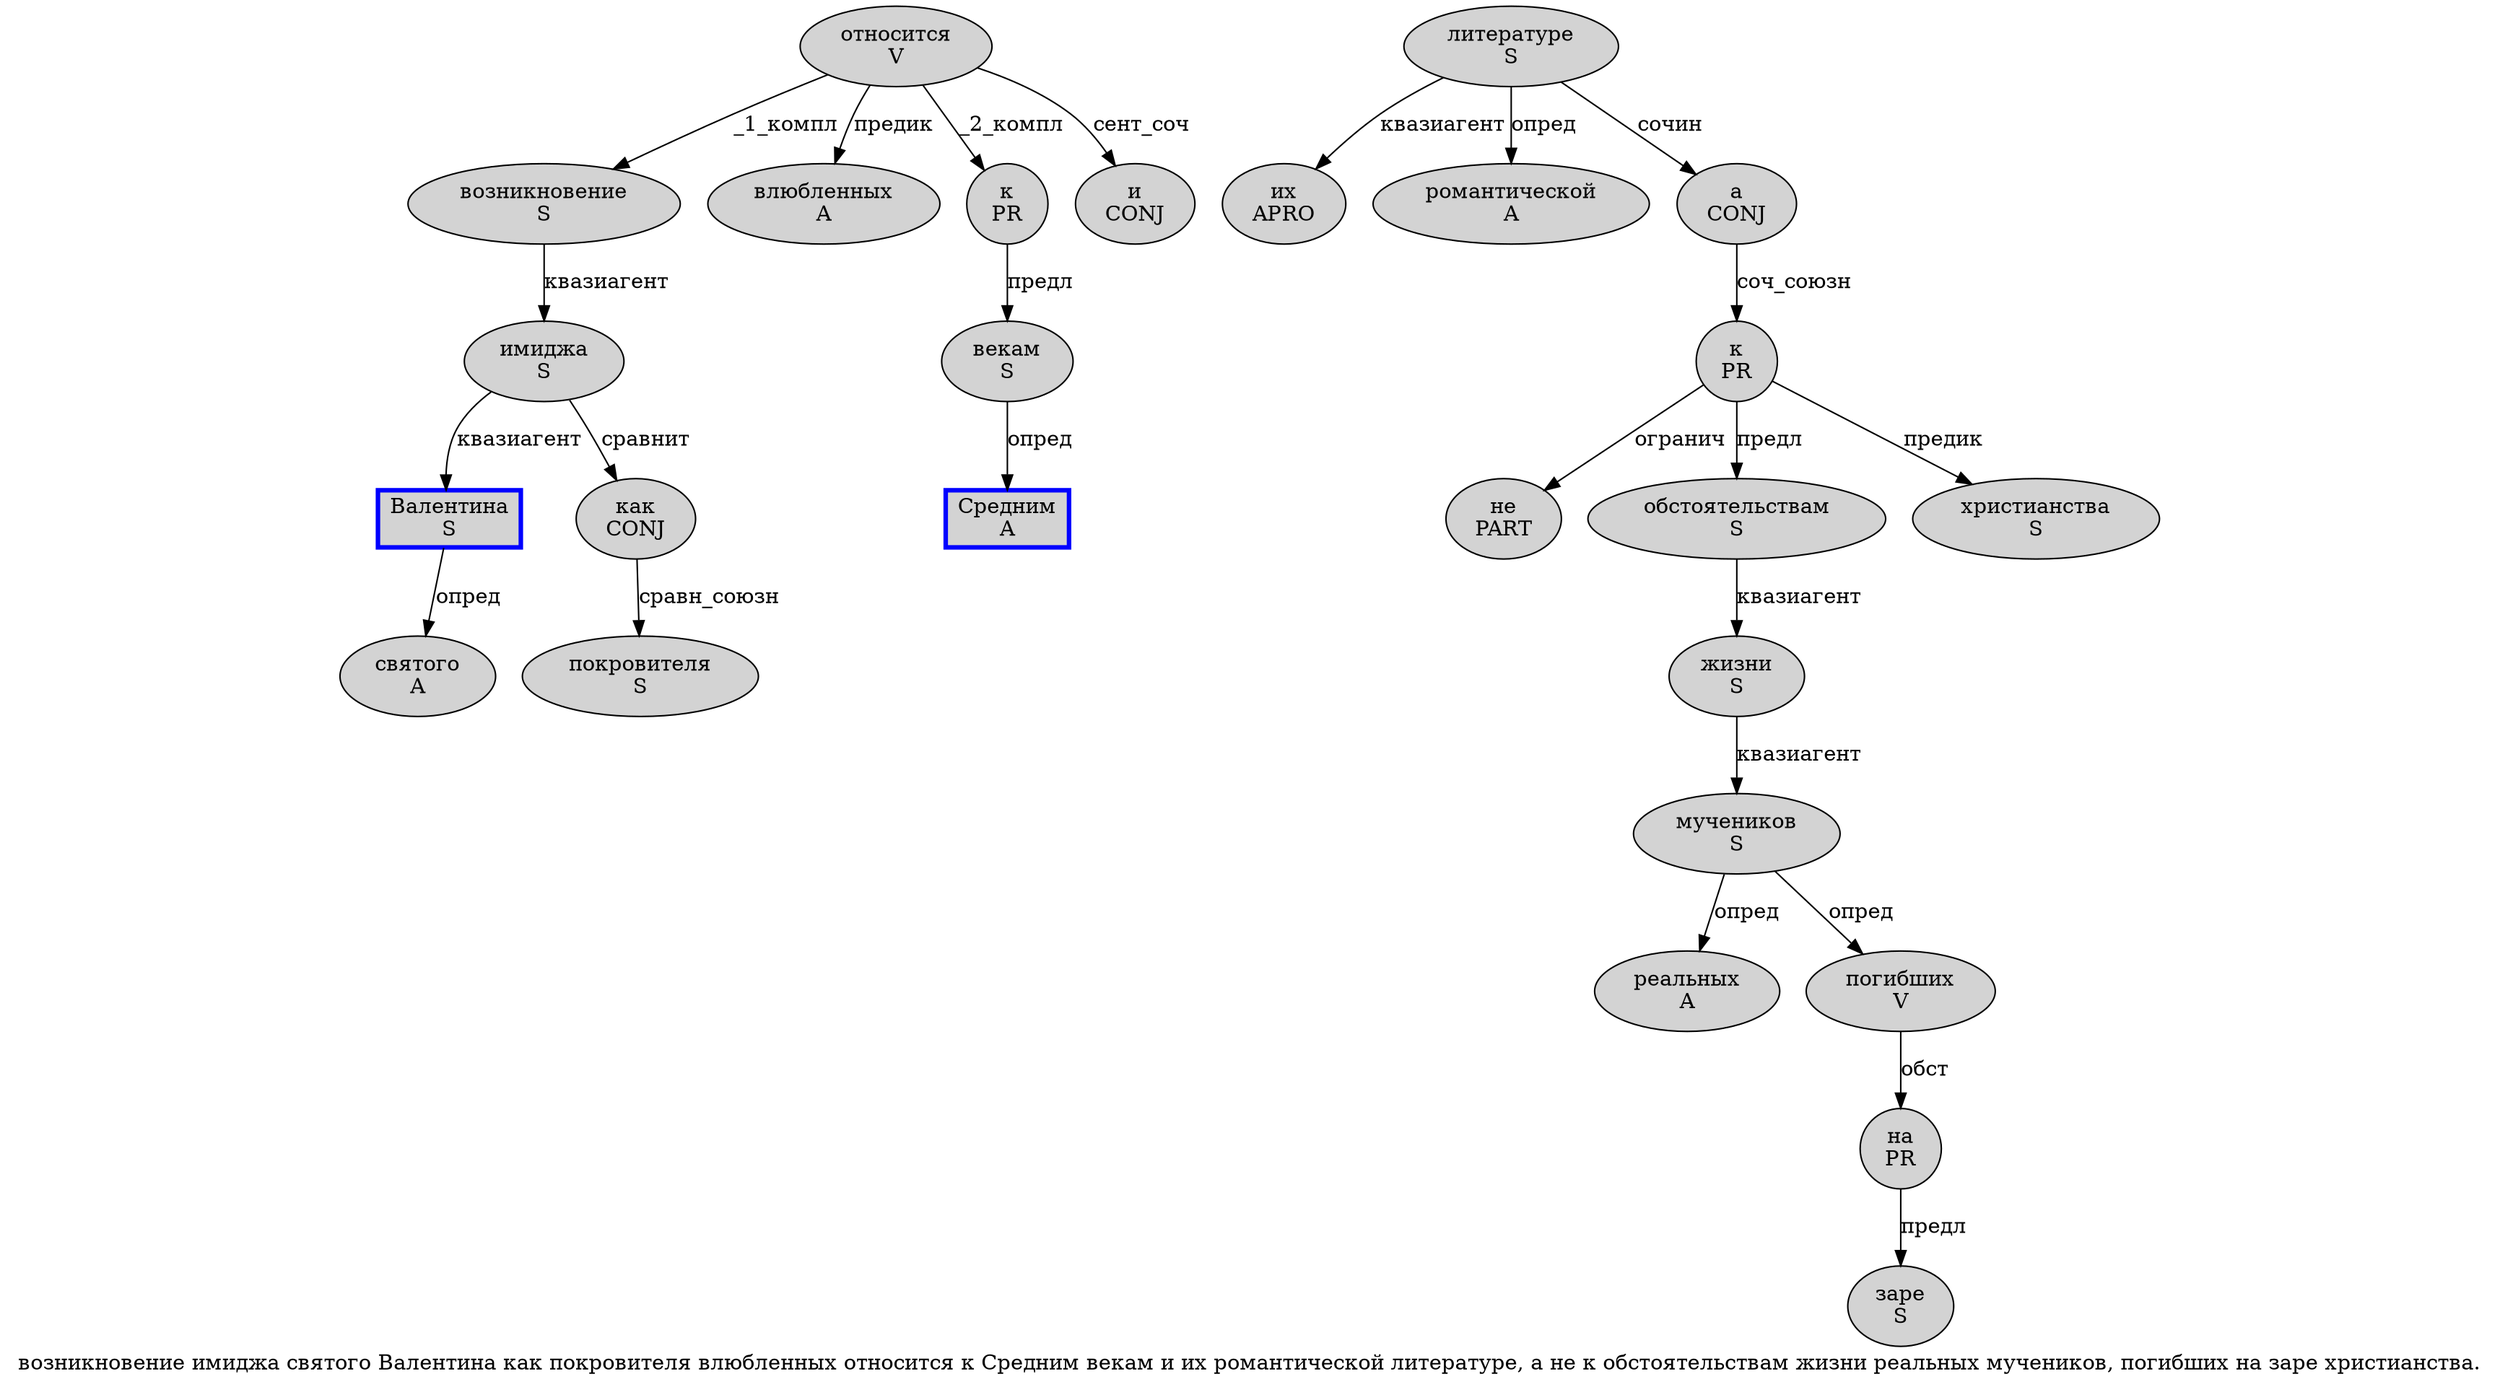 digraph SENTENCE_1481 {
	graph [label="возникновение имиджа святого Валентина как покровителя влюбленных относится к Средним векам и их романтической литературе, а не к обстоятельствам жизни реальных мучеников, погибших на заре христианства."]
	node [style=filled]
		0 [label="возникновение
S" color="" fillcolor=lightgray penwidth=1 shape=ellipse]
		1 [label="имиджа
S" color="" fillcolor=lightgray penwidth=1 shape=ellipse]
		2 [label="святого
A" color="" fillcolor=lightgray penwidth=1 shape=ellipse]
		3 [label="Валентина
S" color=blue fillcolor=lightgray penwidth=3 shape=box]
		4 [label="как
CONJ" color="" fillcolor=lightgray penwidth=1 shape=ellipse]
		5 [label="покровителя
S" color="" fillcolor=lightgray penwidth=1 shape=ellipse]
		6 [label="влюбленных
A" color="" fillcolor=lightgray penwidth=1 shape=ellipse]
		7 [label="относится
V" color="" fillcolor=lightgray penwidth=1 shape=ellipse]
		8 [label="к
PR" color="" fillcolor=lightgray penwidth=1 shape=ellipse]
		9 [label="Средним
A" color=blue fillcolor=lightgray penwidth=3 shape=box]
		10 [label="векам
S" color="" fillcolor=lightgray penwidth=1 shape=ellipse]
		11 [label="и
CONJ" color="" fillcolor=lightgray penwidth=1 shape=ellipse]
		12 [label="их
APRO" color="" fillcolor=lightgray penwidth=1 shape=ellipse]
		13 [label="романтической
A" color="" fillcolor=lightgray penwidth=1 shape=ellipse]
		14 [label="литературе
S" color="" fillcolor=lightgray penwidth=1 shape=ellipse]
		16 [label="а
CONJ" color="" fillcolor=lightgray penwidth=1 shape=ellipse]
		17 [label="не
PART" color="" fillcolor=lightgray penwidth=1 shape=ellipse]
		18 [label="к
PR" color="" fillcolor=lightgray penwidth=1 shape=ellipse]
		19 [label="обстоятельствам
S" color="" fillcolor=lightgray penwidth=1 shape=ellipse]
		20 [label="жизни
S" color="" fillcolor=lightgray penwidth=1 shape=ellipse]
		21 [label="реальных
A" color="" fillcolor=lightgray penwidth=1 shape=ellipse]
		22 [label="мучеников
S" color="" fillcolor=lightgray penwidth=1 shape=ellipse]
		24 [label="погибших
V" color="" fillcolor=lightgray penwidth=1 shape=ellipse]
		25 [label="на
PR" color="" fillcolor=lightgray penwidth=1 shape=ellipse]
		26 [label="заре
S" color="" fillcolor=lightgray penwidth=1 shape=ellipse]
		27 [label="христианства
S" color="" fillcolor=lightgray penwidth=1 shape=ellipse]
			1 -> 3 [label="квазиагент"]
			1 -> 4 [label="сравнит"]
			0 -> 1 [label="квазиагент"]
			20 -> 22 [label="квазиагент"]
			14 -> 12 [label="квазиагент"]
			14 -> 13 [label="опред"]
			14 -> 16 [label="сочин"]
			4 -> 5 [label="сравн_союзн"]
			7 -> 0 [label="_1_компл"]
			7 -> 6 [label="предик"]
			7 -> 8 [label="_2_компл"]
			7 -> 11 [label="сент_соч"]
			25 -> 26 [label="предл"]
			8 -> 10 [label="предл"]
			19 -> 20 [label="квазиагент"]
			24 -> 25 [label="обст"]
			18 -> 17 [label="огранич"]
			18 -> 19 [label="предл"]
			18 -> 27 [label="предик"]
			16 -> 18 [label="соч_союзн"]
			3 -> 2 [label="опред"]
			22 -> 21 [label="опред"]
			22 -> 24 [label="опред"]
			10 -> 9 [label="опред"]
}